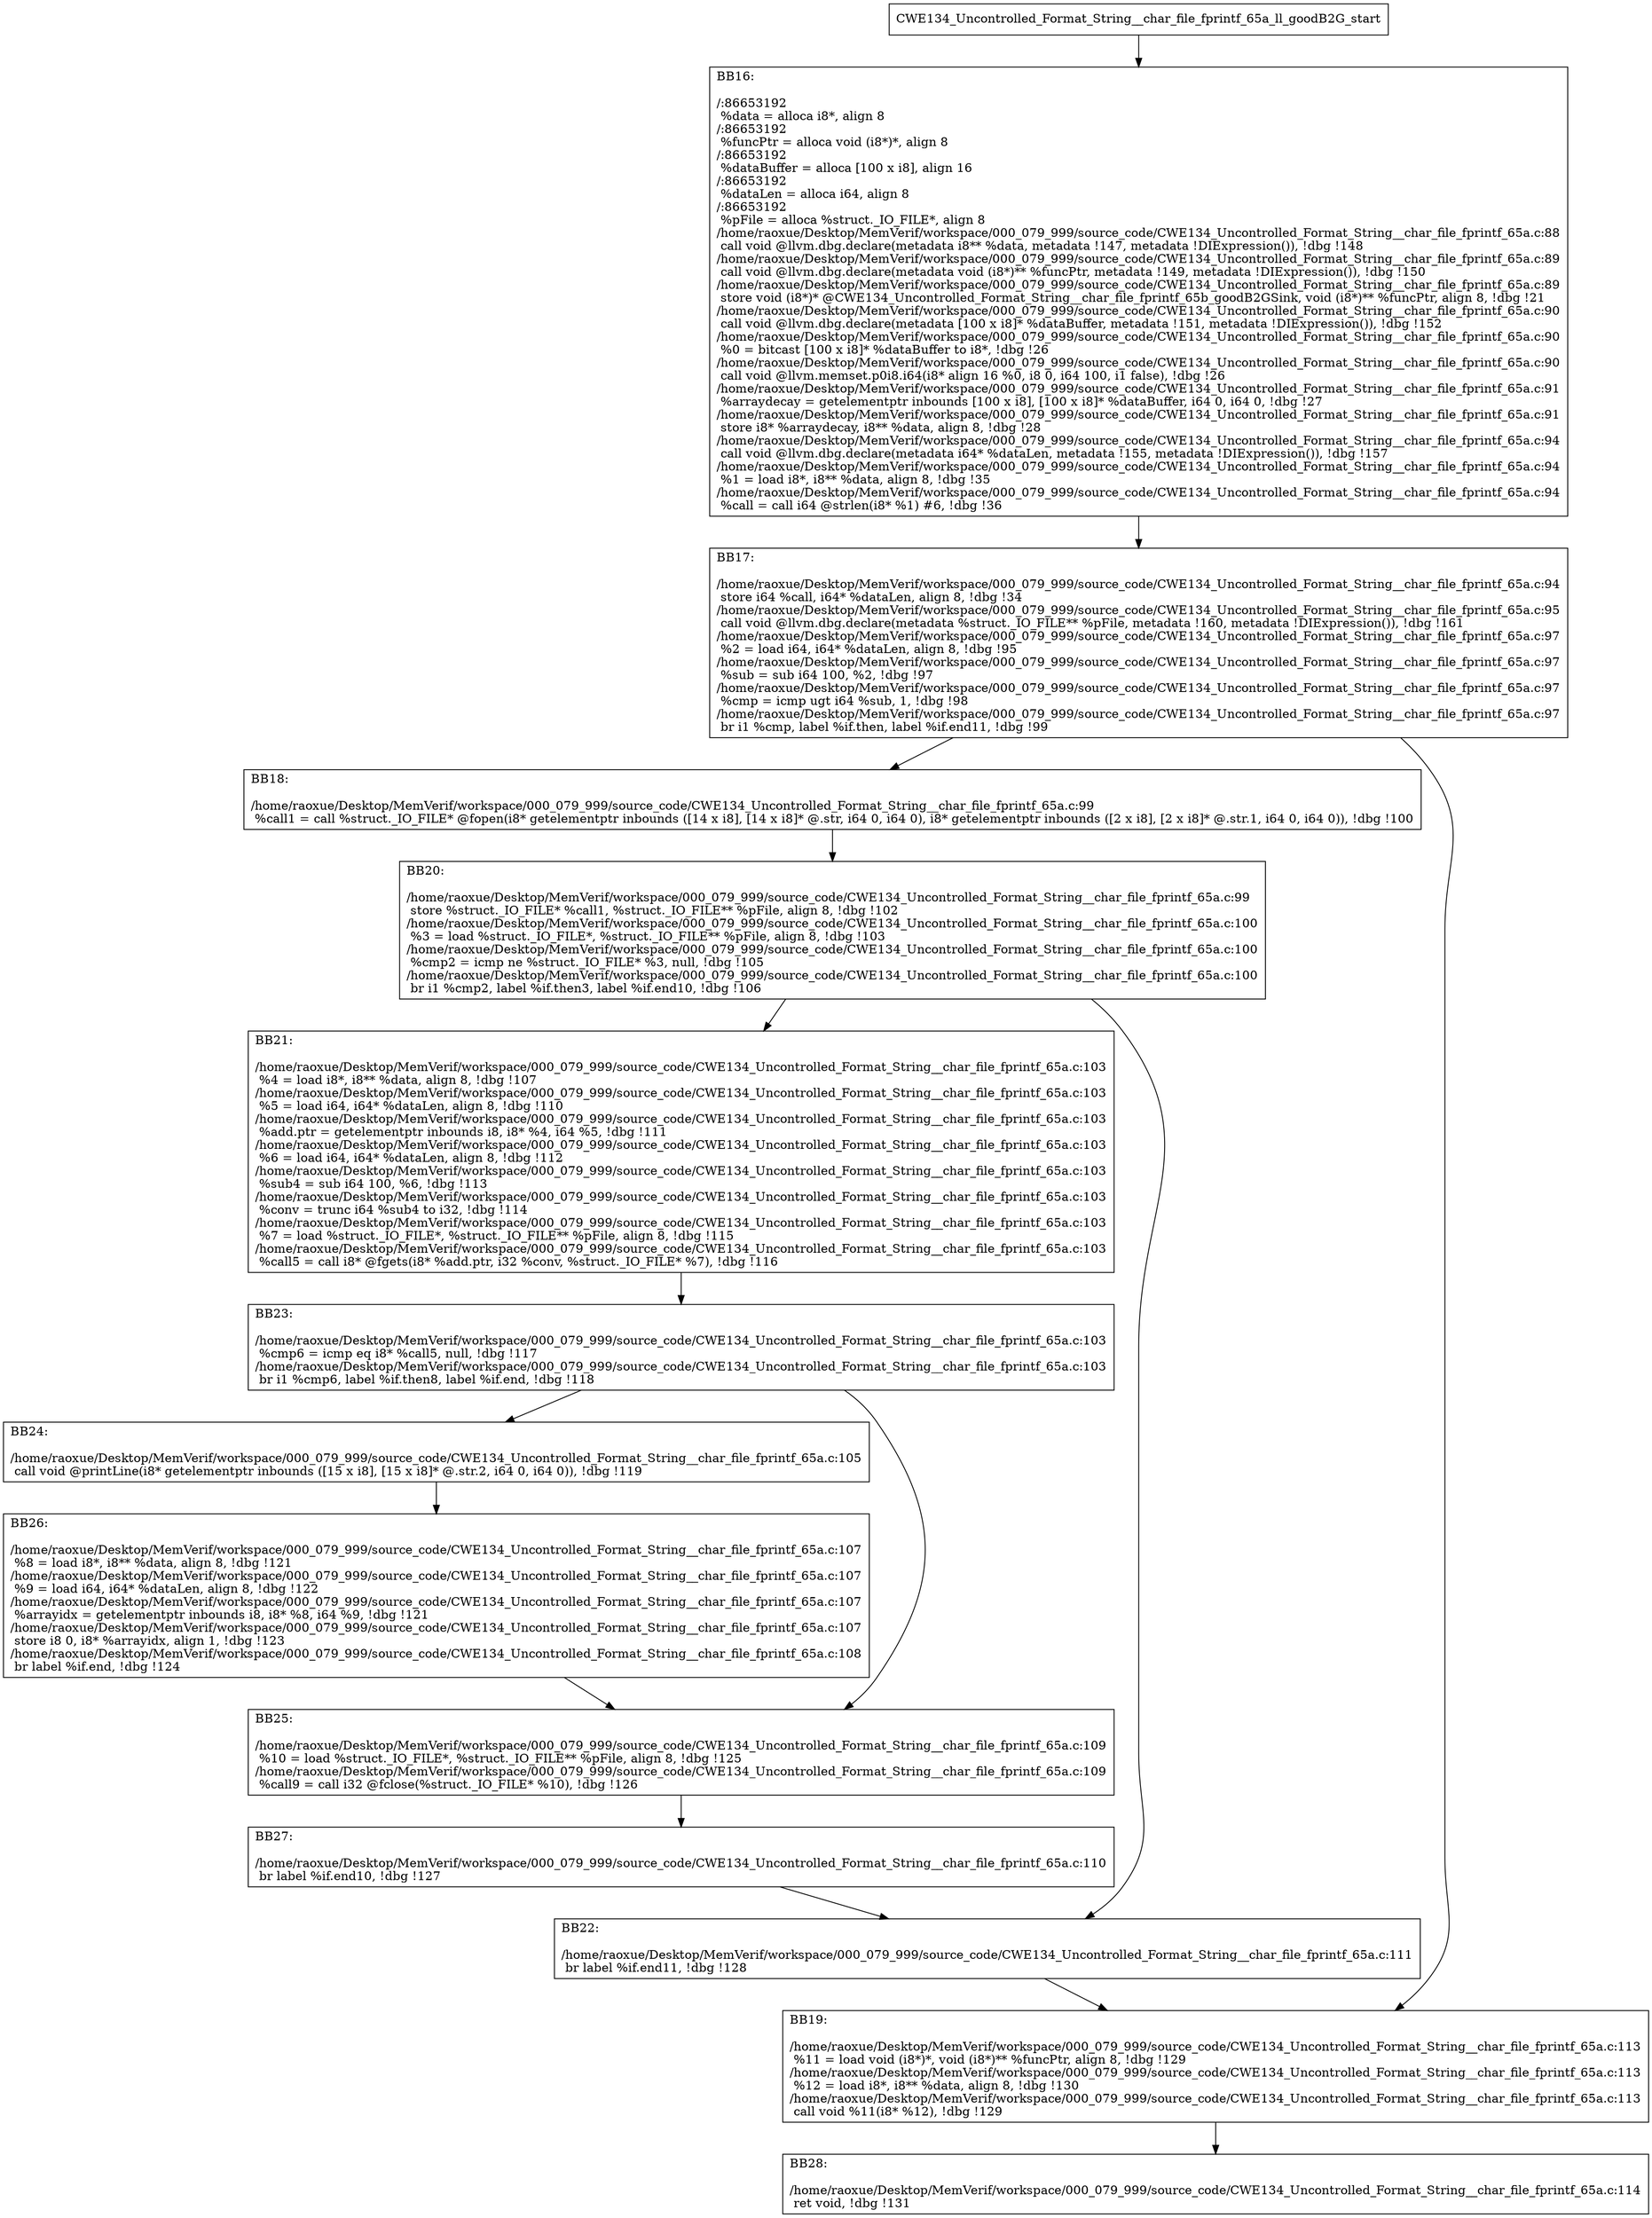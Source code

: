 digraph "CFG for'CWE134_Uncontrolled_Format_String__char_file_fprintf_65a_ll_goodB2G' function" {
	BBCWE134_Uncontrolled_Format_String__char_file_fprintf_65a_ll_goodB2G_start[shape=record,label="{CWE134_Uncontrolled_Format_String__char_file_fprintf_65a_ll_goodB2G_start}"];
	BBCWE134_Uncontrolled_Format_String__char_file_fprintf_65a_ll_goodB2G_start-> CWE134_Uncontrolled_Format_String__char_file_fprintf_65a_ll_goodB2GBB16;
	CWE134_Uncontrolled_Format_String__char_file_fprintf_65a_ll_goodB2GBB16 [shape=record, label="{BB16:\l\l/:86653192\l
  %data = alloca i8*, align 8\l
/:86653192\l
  %funcPtr = alloca void (i8*)*, align 8\l
/:86653192\l
  %dataBuffer = alloca [100 x i8], align 16\l
/:86653192\l
  %dataLen = alloca i64, align 8\l
/:86653192\l
  %pFile = alloca %struct._IO_FILE*, align 8\l
/home/raoxue/Desktop/MemVerif/workspace/000_079_999/source_code/CWE134_Uncontrolled_Format_String__char_file_fprintf_65a.c:88\l
  call void @llvm.dbg.declare(metadata i8** %data, metadata !147, metadata !DIExpression()), !dbg !148\l
/home/raoxue/Desktop/MemVerif/workspace/000_079_999/source_code/CWE134_Uncontrolled_Format_String__char_file_fprintf_65a.c:89\l
  call void @llvm.dbg.declare(metadata void (i8*)** %funcPtr, metadata !149, metadata !DIExpression()), !dbg !150\l
/home/raoxue/Desktop/MemVerif/workspace/000_079_999/source_code/CWE134_Uncontrolled_Format_String__char_file_fprintf_65a.c:89\l
  store void (i8*)* @CWE134_Uncontrolled_Format_String__char_file_fprintf_65b_goodB2GSink, void (i8*)** %funcPtr, align 8, !dbg !21\l
/home/raoxue/Desktop/MemVerif/workspace/000_079_999/source_code/CWE134_Uncontrolled_Format_String__char_file_fprintf_65a.c:90\l
  call void @llvm.dbg.declare(metadata [100 x i8]* %dataBuffer, metadata !151, metadata !DIExpression()), !dbg !152\l
/home/raoxue/Desktop/MemVerif/workspace/000_079_999/source_code/CWE134_Uncontrolled_Format_String__char_file_fprintf_65a.c:90\l
  %0 = bitcast [100 x i8]* %dataBuffer to i8*, !dbg !26\l
/home/raoxue/Desktop/MemVerif/workspace/000_079_999/source_code/CWE134_Uncontrolled_Format_String__char_file_fprintf_65a.c:90\l
  call void @llvm.memset.p0i8.i64(i8* align 16 %0, i8 0, i64 100, i1 false), !dbg !26\l
/home/raoxue/Desktop/MemVerif/workspace/000_079_999/source_code/CWE134_Uncontrolled_Format_String__char_file_fprintf_65a.c:91\l
  %arraydecay = getelementptr inbounds [100 x i8], [100 x i8]* %dataBuffer, i64 0, i64 0, !dbg !27\l
/home/raoxue/Desktop/MemVerif/workspace/000_079_999/source_code/CWE134_Uncontrolled_Format_String__char_file_fprintf_65a.c:91\l
  store i8* %arraydecay, i8** %data, align 8, !dbg !28\l
/home/raoxue/Desktop/MemVerif/workspace/000_079_999/source_code/CWE134_Uncontrolled_Format_String__char_file_fprintf_65a.c:94\l
  call void @llvm.dbg.declare(metadata i64* %dataLen, metadata !155, metadata !DIExpression()), !dbg !157\l
/home/raoxue/Desktop/MemVerif/workspace/000_079_999/source_code/CWE134_Uncontrolled_Format_String__char_file_fprintf_65a.c:94\l
  %1 = load i8*, i8** %data, align 8, !dbg !35\l
/home/raoxue/Desktop/MemVerif/workspace/000_079_999/source_code/CWE134_Uncontrolled_Format_String__char_file_fprintf_65a.c:94\l
  %call = call i64 @strlen(i8* %1) #6, !dbg !36\l
}"];
	CWE134_Uncontrolled_Format_String__char_file_fprintf_65a_ll_goodB2GBB16-> CWE134_Uncontrolled_Format_String__char_file_fprintf_65a_ll_goodB2GBB17;
	CWE134_Uncontrolled_Format_String__char_file_fprintf_65a_ll_goodB2GBB17 [shape=record, label="{BB17:\l\l/home/raoxue/Desktop/MemVerif/workspace/000_079_999/source_code/CWE134_Uncontrolled_Format_String__char_file_fprintf_65a.c:94\l
  store i64 %call, i64* %dataLen, align 8, !dbg !34\l
/home/raoxue/Desktop/MemVerif/workspace/000_079_999/source_code/CWE134_Uncontrolled_Format_String__char_file_fprintf_65a.c:95\l
  call void @llvm.dbg.declare(metadata %struct._IO_FILE** %pFile, metadata !160, metadata !DIExpression()), !dbg !161\l
/home/raoxue/Desktop/MemVerif/workspace/000_079_999/source_code/CWE134_Uncontrolled_Format_String__char_file_fprintf_65a.c:97\l
  %2 = load i64, i64* %dataLen, align 8, !dbg !95\l
/home/raoxue/Desktop/MemVerif/workspace/000_079_999/source_code/CWE134_Uncontrolled_Format_String__char_file_fprintf_65a.c:97\l
  %sub = sub i64 100, %2, !dbg !97\l
/home/raoxue/Desktop/MemVerif/workspace/000_079_999/source_code/CWE134_Uncontrolled_Format_String__char_file_fprintf_65a.c:97\l
  %cmp = icmp ugt i64 %sub, 1, !dbg !98\l
/home/raoxue/Desktop/MemVerif/workspace/000_079_999/source_code/CWE134_Uncontrolled_Format_String__char_file_fprintf_65a.c:97\l
  br i1 %cmp, label %if.then, label %if.end11, !dbg !99\l
}"];
	CWE134_Uncontrolled_Format_String__char_file_fprintf_65a_ll_goodB2GBB17-> CWE134_Uncontrolled_Format_String__char_file_fprintf_65a_ll_goodB2GBB18;
	CWE134_Uncontrolled_Format_String__char_file_fprintf_65a_ll_goodB2GBB17-> CWE134_Uncontrolled_Format_String__char_file_fprintf_65a_ll_goodB2GBB19;
	CWE134_Uncontrolled_Format_String__char_file_fprintf_65a_ll_goodB2GBB18 [shape=record, label="{BB18:\l\l/home/raoxue/Desktop/MemVerif/workspace/000_079_999/source_code/CWE134_Uncontrolled_Format_String__char_file_fprintf_65a.c:99\l
  %call1 = call %struct._IO_FILE* @fopen(i8* getelementptr inbounds ([14 x i8], [14 x i8]* @.str, i64 0, i64 0), i8* getelementptr inbounds ([2 x i8], [2 x i8]* @.str.1, i64 0, i64 0)), !dbg !100\l
}"];
	CWE134_Uncontrolled_Format_String__char_file_fprintf_65a_ll_goodB2GBB18-> CWE134_Uncontrolled_Format_String__char_file_fprintf_65a_ll_goodB2GBB20;
	CWE134_Uncontrolled_Format_String__char_file_fprintf_65a_ll_goodB2GBB20 [shape=record, label="{BB20:\l\l/home/raoxue/Desktop/MemVerif/workspace/000_079_999/source_code/CWE134_Uncontrolled_Format_String__char_file_fprintf_65a.c:99\l
  store %struct._IO_FILE* %call1, %struct._IO_FILE** %pFile, align 8, !dbg !102\l
/home/raoxue/Desktop/MemVerif/workspace/000_079_999/source_code/CWE134_Uncontrolled_Format_String__char_file_fprintf_65a.c:100\l
  %3 = load %struct._IO_FILE*, %struct._IO_FILE** %pFile, align 8, !dbg !103\l
/home/raoxue/Desktop/MemVerif/workspace/000_079_999/source_code/CWE134_Uncontrolled_Format_String__char_file_fprintf_65a.c:100\l
  %cmp2 = icmp ne %struct._IO_FILE* %3, null, !dbg !105\l
/home/raoxue/Desktop/MemVerif/workspace/000_079_999/source_code/CWE134_Uncontrolled_Format_String__char_file_fprintf_65a.c:100\l
  br i1 %cmp2, label %if.then3, label %if.end10, !dbg !106\l
}"];
	CWE134_Uncontrolled_Format_String__char_file_fprintf_65a_ll_goodB2GBB20-> CWE134_Uncontrolled_Format_String__char_file_fprintf_65a_ll_goodB2GBB21;
	CWE134_Uncontrolled_Format_String__char_file_fprintf_65a_ll_goodB2GBB20-> CWE134_Uncontrolled_Format_String__char_file_fprintf_65a_ll_goodB2GBB22;
	CWE134_Uncontrolled_Format_String__char_file_fprintf_65a_ll_goodB2GBB21 [shape=record, label="{BB21:\l\l/home/raoxue/Desktop/MemVerif/workspace/000_079_999/source_code/CWE134_Uncontrolled_Format_String__char_file_fprintf_65a.c:103\l
  %4 = load i8*, i8** %data, align 8, !dbg !107\l
/home/raoxue/Desktop/MemVerif/workspace/000_079_999/source_code/CWE134_Uncontrolled_Format_String__char_file_fprintf_65a.c:103\l
  %5 = load i64, i64* %dataLen, align 8, !dbg !110\l
/home/raoxue/Desktop/MemVerif/workspace/000_079_999/source_code/CWE134_Uncontrolled_Format_String__char_file_fprintf_65a.c:103\l
  %add.ptr = getelementptr inbounds i8, i8* %4, i64 %5, !dbg !111\l
/home/raoxue/Desktop/MemVerif/workspace/000_079_999/source_code/CWE134_Uncontrolled_Format_String__char_file_fprintf_65a.c:103\l
  %6 = load i64, i64* %dataLen, align 8, !dbg !112\l
/home/raoxue/Desktop/MemVerif/workspace/000_079_999/source_code/CWE134_Uncontrolled_Format_String__char_file_fprintf_65a.c:103\l
  %sub4 = sub i64 100, %6, !dbg !113\l
/home/raoxue/Desktop/MemVerif/workspace/000_079_999/source_code/CWE134_Uncontrolled_Format_String__char_file_fprintf_65a.c:103\l
  %conv = trunc i64 %sub4 to i32, !dbg !114\l
/home/raoxue/Desktop/MemVerif/workspace/000_079_999/source_code/CWE134_Uncontrolled_Format_String__char_file_fprintf_65a.c:103\l
  %7 = load %struct._IO_FILE*, %struct._IO_FILE** %pFile, align 8, !dbg !115\l
/home/raoxue/Desktop/MemVerif/workspace/000_079_999/source_code/CWE134_Uncontrolled_Format_String__char_file_fprintf_65a.c:103\l
  %call5 = call i8* @fgets(i8* %add.ptr, i32 %conv, %struct._IO_FILE* %7), !dbg !116\l
}"];
	CWE134_Uncontrolled_Format_String__char_file_fprintf_65a_ll_goodB2GBB21-> CWE134_Uncontrolled_Format_String__char_file_fprintf_65a_ll_goodB2GBB23;
	CWE134_Uncontrolled_Format_String__char_file_fprintf_65a_ll_goodB2GBB23 [shape=record, label="{BB23:\l\l/home/raoxue/Desktop/MemVerif/workspace/000_079_999/source_code/CWE134_Uncontrolled_Format_String__char_file_fprintf_65a.c:103\l
  %cmp6 = icmp eq i8* %call5, null, !dbg !117\l
/home/raoxue/Desktop/MemVerif/workspace/000_079_999/source_code/CWE134_Uncontrolled_Format_String__char_file_fprintf_65a.c:103\l
  br i1 %cmp6, label %if.then8, label %if.end, !dbg !118\l
}"];
	CWE134_Uncontrolled_Format_String__char_file_fprintf_65a_ll_goodB2GBB23-> CWE134_Uncontrolled_Format_String__char_file_fprintf_65a_ll_goodB2GBB24;
	CWE134_Uncontrolled_Format_String__char_file_fprintf_65a_ll_goodB2GBB23-> CWE134_Uncontrolled_Format_String__char_file_fprintf_65a_ll_goodB2GBB25;
	CWE134_Uncontrolled_Format_String__char_file_fprintf_65a_ll_goodB2GBB24 [shape=record, label="{BB24:\l\l/home/raoxue/Desktop/MemVerif/workspace/000_079_999/source_code/CWE134_Uncontrolled_Format_String__char_file_fprintf_65a.c:105\l
  call void @printLine(i8* getelementptr inbounds ([15 x i8], [15 x i8]* @.str.2, i64 0, i64 0)), !dbg !119\l
}"];
	CWE134_Uncontrolled_Format_String__char_file_fprintf_65a_ll_goodB2GBB24-> CWE134_Uncontrolled_Format_String__char_file_fprintf_65a_ll_goodB2GBB26;
	CWE134_Uncontrolled_Format_String__char_file_fprintf_65a_ll_goodB2GBB26 [shape=record, label="{BB26:\l\l/home/raoxue/Desktop/MemVerif/workspace/000_079_999/source_code/CWE134_Uncontrolled_Format_String__char_file_fprintf_65a.c:107\l
  %8 = load i8*, i8** %data, align 8, !dbg !121\l
/home/raoxue/Desktop/MemVerif/workspace/000_079_999/source_code/CWE134_Uncontrolled_Format_String__char_file_fprintf_65a.c:107\l
  %9 = load i64, i64* %dataLen, align 8, !dbg !122\l
/home/raoxue/Desktop/MemVerif/workspace/000_079_999/source_code/CWE134_Uncontrolled_Format_String__char_file_fprintf_65a.c:107\l
  %arrayidx = getelementptr inbounds i8, i8* %8, i64 %9, !dbg !121\l
/home/raoxue/Desktop/MemVerif/workspace/000_079_999/source_code/CWE134_Uncontrolled_Format_String__char_file_fprintf_65a.c:107\l
  store i8 0, i8* %arrayidx, align 1, !dbg !123\l
/home/raoxue/Desktop/MemVerif/workspace/000_079_999/source_code/CWE134_Uncontrolled_Format_String__char_file_fprintf_65a.c:108\l
  br label %if.end, !dbg !124\l
}"];
	CWE134_Uncontrolled_Format_String__char_file_fprintf_65a_ll_goodB2GBB26-> CWE134_Uncontrolled_Format_String__char_file_fprintf_65a_ll_goodB2GBB25;
	CWE134_Uncontrolled_Format_String__char_file_fprintf_65a_ll_goodB2GBB25 [shape=record, label="{BB25:\l\l/home/raoxue/Desktop/MemVerif/workspace/000_079_999/source_code/CWE134_Uncontrolled_Format_String__char_file_fprintf_65a.c:109\l
  %10 = load %struct._IO_FILE*, %struct._IO_FILE** %pFile, align 8, !dbg !125\l
/home/raoxue/Desktop/MemVerif/workspace/000_079_999/source_code/CWE134_Uncontrolled_Format_String__char_file_fprintf_65a.c:109\l
  %call9 = call i32 @fclose(%struct._IO_FILE* %10), !dbg !126\l
}"];
	CWE134_Uncontrolled_Format_String__char_file_fprintf_65a_ll_goodB2GBB25-> CWE134_Uncontrolled_Format_String__char_file_fprintf_65a_ll_goodB2GBB27;
	CWE134_Uncontrolled_Format_String__char_file_fprintf_65a_ll_goodB2GBB27 [shape=record, label="{BB27:\l\l/home/raoxue/Desktop/MemVerif/workspace/000_079_999/source_code/CWE134_Uncontrolled_Format_String__char_file_fprintf_65a.c:110\l
  br label %if.end10, !dbg !127\l
}"];
	CWE134_Uncontrolled_Format_String__char_file_fprintf_65a_ll_goodB2GBB27-> CWE134_Uncontrolled_Format_String__char_file_fprintf_65a_ll_goodB2GBB22;
	CWE134_Uncontrolled_Format_String__char_file_fprintf_65a_ll_goodB2GBB22 [shape=record, label="{BB22:\l\l/home/raoxue/Desktop/MemVerif/workspace/000_079_999/source_code/CWE134_Uncontrolled_Format_String__char_file_fprintf_65a.c:111\l
  br label %if.end11, !dbg !128\l
}"];
	CWE134_Uncontrolled_Format_String__char_file_fprintf_65a_ll_goodB2GBB22-> CWE134_Uncontrolled_Format_String__char_file_fprintf_65a_ll_goodB2GBB19;
	CWE134_Uncontrolled_Format_String__char_file_fprintf_65a_ll_goodB2GBB19 [shape=record, label="{BB19:\l\l/home/raoxue/Desktop/MemVerif/workspace/000_079_999/source_code/CWE134_Uncontrolled_Format_String__char_file_fprintf_65a.c:113\l
  %11 = load void (i8*)*, void (i8*)** %funcPtr, align 8, !dbg !129\l
/home/raoxue/Desktop/MemVerif/workspace/000_079_999/source_code/CWE134_Uncontrolled_Format_String__char_file_fprintf_65a.c:113\l
  %12 = load i8*, i8** %data, align 8, !dbg !130\l
/home/raoxue/Desktop/MemVerif/workspace/000_079_999/source_code/CWE134_Uncontrolled_Format_String__char_file_fprintf_65a.c:113\l
  call void %11(i8* %12), !dbg !129\l
}"];
	CWE134_Uncontrolled_Format_String__char_file_fprintf_65a_ll_goodB2GBB19-> CWE134_Uncontrolled_Format_String__char_file_fprintf_65a_ll_goodB2GBB28;
	CWE134_Uncontrolled_Format_String__char_file_fprintf_65a_ll_goodB2GBB28 [shape=record, label="{BB28:\l\l/home/raoxue/Desktop/MemVerif/workspace/000_079_999/source_code/CWE134_Uncontrolled_Format_String__char_file_fprintf_65a.c:114\l
  ret void, !dbg !131\l
}"];
}
